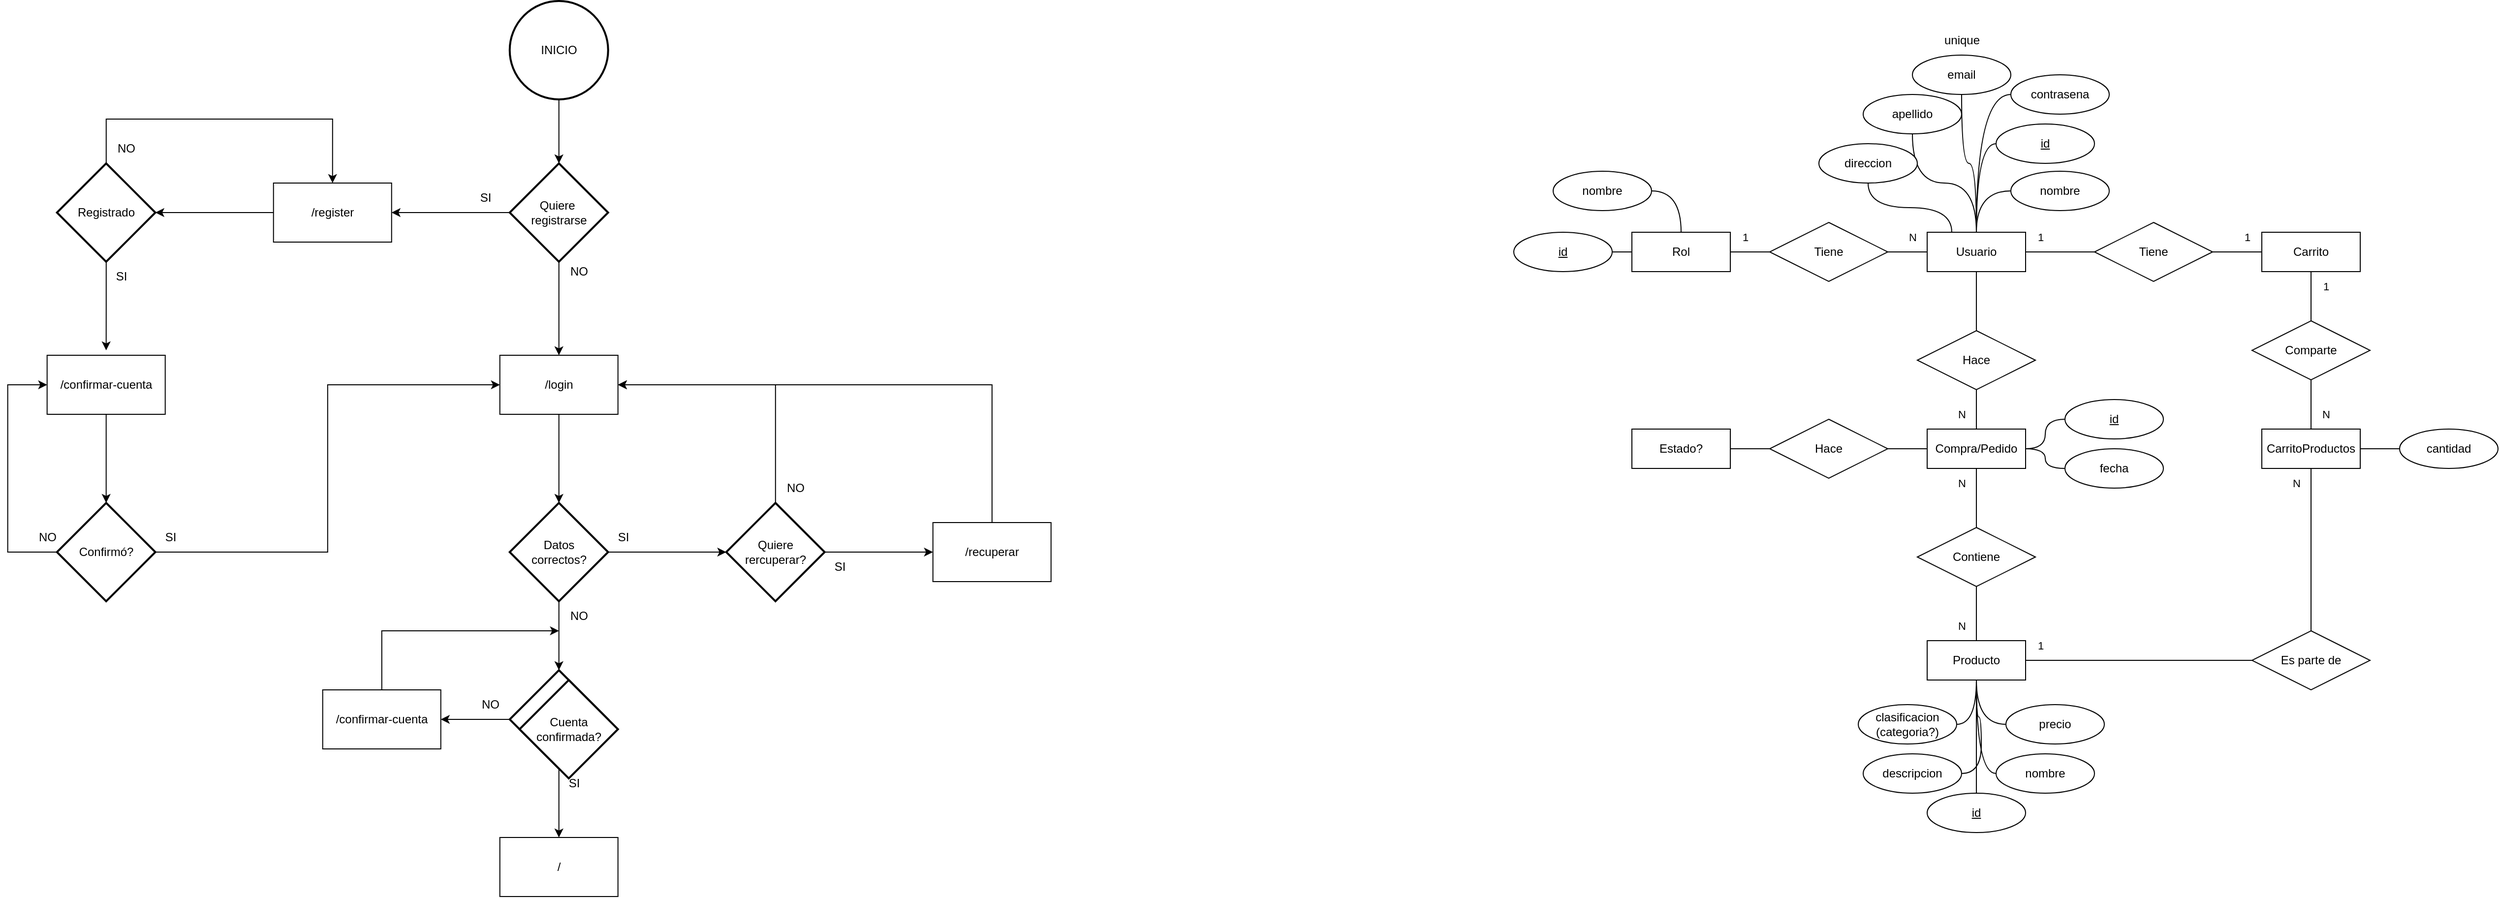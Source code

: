 <mxfile version="24.6.1" type="device">
  <diagram name="Página-1" id="ThdajDoEAy1brUTI8LhU">
    <mxGraphModel dx="3794" dy="776" grid="1" gridSize="10" guides="1" tooltips="1" connect="1" arrows="1" fold="1" page="1" pageScale="1" pageWidth="827" pageHeight="1169" math="0" shadow="0">
      <root>
        <mxCell id="0" />
        <mxCell id="1" parent="0" />
        <mxCell id="RG6AOfFMCznepQTp4Y9V-39" style="edgeStyle=orthogonalEdgeStyle;shape=connector;rounded=0;orthogonalLoop=1;jettySize=auto;html=1;entryX=0;entryY=0.5;entryDx=0;entryDy=0;strokeColor=default;align=center;verticalAlign=middle;fontFamily=Helvetica;fontSize=11;fontColor=default;labelBackgroundColor=default;endArrow=none;endFill=0;curved=1;" parent="1" source="RG6AOfFMCznepQTp4Y9V-1" target="RG6AOfFMCznepQTp4Y9V-3" edge="1">
          <mxGeometry relative="1" as="geometry" />
        </mxCell>
        <mxCell id="RG6AOfFMCznepQTp4Y9V-40" style="edgeStyle=orthogonalEdgeStyle;shape=connector;rounded=0;orthogonalLoop=1;jettySize=auto;html=1;entryX=0;entryY=0.5;entryDx=0;entryDy=0;strokeColor=default;align=center;verticalAlign=middle;fontFamily=Helvetica;fontSize=11;fontColor=default;labelBackgroundColor=default;endArrow=none;endFill=0;curved=1;" parent="1" source="RG6AOfFMCznepQTp4Y9V-1" target="RG6AOfFMCznepQTp4Y9V-4" edge="1">
          <mxGeometry relative="1" as="geometry" />
        </mxCell>
        <mxCell id="RG6AOfFMCznepQTp4Y9V-41" style="edgeStyle=orthogonalEdgeStyle;shape=connector;rounded=0;orthogonalLoop=1;jettySize=auto;html=1;entryX=0;entryY=0.5;entryDx=0;entryDy=0;strokeColor=default;align=center;verticalAlign=middle;fontFamily=Helvetica;fontSize=11;fontColor=default;labelBackgroundColor=default;endArrow=none;endFill=0;curved=1;" parent="1" source="RG6AOfFMCznepQTp4Y9V-1" target="RG6AOfFMCznepQTp4Y9V-11" edge="1">
          <mxGeometry relative="1" as="geometry" />
        </mxCell>
        <mxCell id="RG6AOfFMCznepQTp4Y9V-42" style="edgeStyle=orthogonalEdgeStyle;shape=connector;rounded=0;orthogonalLoop=1;jettySize=auto;html=1;entryX=0.5;entryY=1;entryDx=0;entryDy=0;strokeColor=default;align=center;verticalAlign=middle;fontFamily=Helvetica;fontSize=11;fontColor=default;labelBackgroundColor=default;endArrow=none;endFill=0;curved=1;" parent="1" source="RG6AOfFMCznepQTp4Y9V-1" target="RG6AOfFMCznepQTp4Y9V-2" edge="1">
          <mxGeometry relative="1" as="geometry" />
        </mxCell>
        <mxCell id="RG6AOfFMCznepQTp4Y9V-43" style="edgeStyle=orthogonalEdgeStyle;shape=connector;curved=1;rounded=0;orthogonalLoop=1;jettySize=auto;html=1;entryX=0.5;entryY=1;entryDx=0;entryDy=0;strokeColor=default;align=center;verticalAlign=middle;fontFamily=Helvetica;fontSize=11;fontColor=default;labelBackgroundColor=default;endArrow=none;endFill=0;exitX=0.25;exitY=0;exitDx=0;exitDy=0;" parent="1" source="RG6AOfFMCznepQTp4Y9V-1" target="RG6AOfFMCznepQTp4Y9V-6" edge="1">
          <mxGeometry relative="1" as="geometry" />
        </mxCell>
        <mxCell id="RG6AOfFMCznepQTp4Y9V-45" style="edgeStyle=orthogonalEdgeStyle;shape=connector;curved=1;rounded=0;orthogonalLoop=1;jettySize=auto;html=1;entryX=0.5;entryY=1;entryDx=0;entryDy=0;strokeColor=default;align=center;verticalAlign=middle;fontFamily=Helvetica;fontSize=11;fontColor=default;labelBackgroundColor=default;endArrow=none;endFill=0;" parent="1" source="RG6AOfFMCznepQTp4Y9V-1" target="RG6AOfFMCznepQTp4Y9V-5" edge="1">
          <mxGeometry relative="1" as="geometry" />
        </mxCell>
        <mxCell id="bsXz9LB1af0RGF4P-VcF-3" style="edgeStyle=orthogonalEdgeStyle;rounded=0;orthogonalLoop=1;jettySize=auto;html=1;entryX=0;entryY=0.5;entryDx=0;entryDy=0;endArrow=none;endFill=0;" parent="1" source="RG6AOfFMCznepQTp4Y9V-1" target="bsXz9LB1af0RGF4P-VcF-2" edge="1">
          <mxGeometry relative="1" as="geometry" />
        </mxCell>
        <mxCell id="RG6AOfFMCznepQTp4Y9V-1" value="Usuario" style="whiteSpace=wrap;html=1;align=center;" parent="1" vertex="1">
          <mxGeometry x="160" y="240" width="100" height="40" as="geometry" />
        </mxCell>
        <mxCell id="RG6AOfFMCznepQTp4Y9V-2" value="email" style="ellipse;whiteSpace=wrap;html=1;align=center;" parent="1" vertex="1">
          <mxGeometry x="145" y="60" width="100" height="40" as="geometry" />
        </mxCell>
        <mxCell id="RG6AOfFMCznepQTp4Y9V-3" value="contrasena" style="ellipse;whiteSpace=wrap;html=1;align=center;" parent="1" vertex="1">
          <mxGeometry x="245" y="80" width="100" height="40" as="geometry" />
        </mxCell>
        <mxCell id="RG6AOfFMCznepQTp4Y9V-4" value="nombre" style="ellipse;whiteSpace=wrap;html=1;align=center;" parent="1" vertex="1">
          <mxGeometry x="245" y="178" width="100" height="40" as="geometry" />
        </mxCell>
        <mxCell id="RG6AOfFMCznepQTp4Y9V-5" value="apellido" style="ellipse;whiteSpace=wrap;html=1;align=center;" parent="1" vertex="1">
          <mxGeometry x="95" y="100" width="100" height="40" as="geometry" />
        </mxCell>
        <mxCell id="RG6AOfFMCznepQTp4Y9V-6" value="direccion" style="ellipse;whiteSpace=wrap;html=1;align=center;" parent="1" vertex="1">
          <mxGeometry x="50" y="150" width="100" height="40" as="geometry" />
        </mxCell>
        <mxCell id="RG6AOfFMCznepQTp4Y9V-7" value="unique" style="text;html=1;align=center;verticalAlign=middle;resizable=0;points=[];autosize=1;strokeColor=none;fillColor=none;" parent="1" vertex="1">
          <mxGeometry x="165" y="30" width="60" height="30" as="geometry" />
        </mxCell>
        <mxCell id="RG6AOfFMCznepQTp4Y9V-51" style="edgeStyle=orthogonalEdgeStyle;shape=connector;curved=1;rounded=0;orthogonalLoop=1;jettySize=auto;html=1;entryX=1;entryY=0.5;entryDx=0;entryDy=0;strokeColor=default;align=center;verticalAlign=middle;fontFamily=Helvetica;fontSize=11;fontColor=default;labelBackgroundColor=default;endArrow=none;endFill=0;" parent="1" source="RG6AOfFMCznepQTp4Y9V-9" target="RG6AOfFMCznepQTp4Y9V-13" edge="1">
          <mxGeometry relative="1" as="geometry" />
        </mxCell>
        <mxCell id="RG6AOfFMCznepQTp4Y9V-52" style="edgeStyle=orthogonalEdgeStyle;shape=connector;curved=1;rounded=0;orthogonalLoop=1;jettySize=auto;html=1;entryX=1;entryY=0.5;entryDx=0;entryDy=0;strokeColor=default;align=center;verticalAlign=middle;fontFamily=Helvetica;fontSize=11;fontColor=default;labelBackgroundColor=default;endArrow=none;endFill=0;" parent="1" source="RG6AOfFMCznepQTp4Y9V-9" target="RG6AOfFMCznepQTp4Y9V-12" edge="1">
          <mxGeometry relative="1" as="geometry" />
        </mxCell>
        <mxCell id="RG6AOfFMCznepQTp4Y9V-9" value="Rol" style="whiteSpace=wrap;html=1;align=center;" parent="1" vertex="1">
          <mxGeometry x="-140" y="240" width="100" height="40" as="geometry" />
        </mxCell>
        <mxCell id="RG6AOfFMCznepQTp4Y9V-11" value="id" style="ellipse;whiteSpace=wrap;html=1;align=center;fontStyle=4;" parent="1" vertex="1">
          <mxGeometry x="230" y="130" width="100" height="40" as="geometry" />
        </mxCell>
        <mxCell id="RG6AOfFMCznepQTp4Y9V-12" value="id" style="ellipse;whiteSpace=wrap;html=1;align=center;fontStyle=4;" parent="1" vertex="1">
          <mxGeometry x="-260" y="240" width="100" height="40" as="geometry" />
        </mxCell>
        <mxCell id="RG6AOfFMCznepQTp4Y9V-13" value="nombre" style="ellipse;whiteSpace=wrap;html=1;align=center;" parent="1" vertex="1">
          <mxGeometry x="-220" y="178" width="100" height="40" as="geometry" />
        </mxCell>
        <mxCell id="RG6AOfFMCznepQTp4Y9V-15" style="edgeStyle=orthogonalEdgeStyle;rounded=0;orthogonalLoop=1;jettySize=auto;html=1;entryX=0;entryY=0.5;entryDx=0;entryDy=0;endArrow=none;endFill=0;" parent="1" source="RG6AOfFMCznepQTp4Y9V-14" target="RG6AOfFMCznepQTp4Y9V-1" edge="1">
          <mxGeometry relative="1" as="geometry" />
        </mxCell>
        <mxCell id="RG6AOfFMCznepQTp4Y9V-16" style="edgeStyle=orthogonalEdgeStyle;shape=connector;rounded=0;orthogonalLoop=1;jettySize=auto;html=1;entryX=1;entryY=0.5;entryDx=0;entryDy=0;strokeColor=default;align=center;verticalAlign=middle;fontFamily=Helvetica;fontSize=11;fontColor=default;labelBackgroundColor=default;endArrow=none;endFill=0;" parent="1" source="RG6AOfFMCznepQTp4Y9V-14" target="RG6AOfFMCznepQTp4Y9V-9" edge="1">
          <mxGeometry relative="1" as="geometry" />
        </mxCell>
        <mxCell id="RG6AOfFMCznepQTp4Y9V-14" value="Tiene" style="shape=rhombus;perimeter=rhombusPerimeter;whiteSpace=wrap;html=1;align=center;" parent="1" vertex="1">
          <mxGeometry y="230" width="120" height="60" as="geometry" />
        </mxCell>
        <mxCell id="RG6AOfFMCznepQTp4Y9V-17" value="1" style="text;html=1;align=center;verticalAlign=middle;resizable=0;points=[];autosize=1;strokeColor=none;fillColor=none;fontFamily=Helvetica;fontSize=11;fontColor=default;labelBackgroundColor=default;" parent="1" vertex="1">
          <mxGeometry x="-40" y="230" width="30" height="30" as="geometry" />
        </mxCell>
        <mxCell id="RG6AOfFMCznepQTp4Y9V-18" value="N" style="text;html=1;align=center;verticalAlign=middle;resizable=0;points=[];autosize=1;strokeColor=none;fillColor=none;fontFamily=Helvetica;fontSize=11;fontColor=default;labelBackgroundColor=default;" parent="1" vertex="1">
          <mxGeometry x="180" y="410" width="30" height="30" as="geometry" />
        </mxCell>
        <mxCell id="RG6AOfFMCznepQTp4Y9V-46" style="edgeStyle=orthogonalEdgeStyle;shape=connector;curved=1;rounded=0;orthogonalLoop=1;jettySize=auto;html=1;entryX=1;entryY=0.5;entryDx=0;entryDy=0;strokeColor=default;align=center;verticalAlign=middle;fontFamily=Helvetica;fontSize=11;fontColor=default;labelBackgroundColor=default;endArrow=none;endFill=0;" parent="1" source="RG6AOfFMCznepQTp4Y9V-19" target="RG6AOfFMCznepQTp4Y9V-23" edge="1">
          <mxGeometry relative="1" as="geometry" />
        </mxCell>
        <mxCell id="RG6AOfFMCznepQTp4Y9V-47" style="edgeStyle=orthogonalEdgeStyle;shape=connector;curved=1;rounded=0;orthogonalLoop=1;jettySize=auto;html=1;entryX=1;entryY=0.5;entryDx=0;entryDy=0;strokeColor=default;align=center;verticalAlign=middle;fontFamily=Helvetica;fontSize=11;fontColor=default;labelBackgroundColor=default;endArrow=none;endFill=0;" parent="1" source="RG6AOfFMCznepQTp4Y9V-19" target="RG6AOfFMCznepQTp4Y9V-22" edge="1">
          <mxGeometry relative="1" as="geometry" />
        </mxCell>
        <mxCell id="RG6AOfFMCznepQTp4Y9V-48" style="edgeStyle=orthogonalEdgeStyle;shape=connector;curved=1;rounded=0;orthogonalLoop=1;jettySize=auto;html=1;entryX=0.5;entryY=0;entryDx=0;entryDy=0;strokeColor=default;align=center;verticalAlign=middle;fontFamily=Helvetica;fontSize=11;fontColor=default;labelBackgroundColor=default;endArrow=none;endFill=0;" parent="1" source="RG6AOfFMCznepQTp4Y9V-19" target="RG6AOfFMCznepQTp4Y9V-20" edge="1">
          <mxGeometry relative="1" as="geometry" />
        </mxCell>
        <mxCell id="RG6AOfFMCznepQTp4Y9V-49" style="edgeStyle=orthogonalEdgeStyle;shape=connector;curved=1;rounded=0;orthogonalLoop=1;jettySize=auto;html=1;entryX=0;entryY=0.5;entryDx=0;entryDy=0;strokeColor=default;align=center;verticalAlign=middle;fontFamily=Helvetica;fontSize=11;fontColor=default;labelBackgroundColor=default;endArrow=none;endFill=0;" parent="1" source="RG6AOfFMCznepQTp4Y9V-19" target="RG6AOfFMCznepQTp4Y9V-21" edge="1">
          <mxGeometry relative="1" as="geometry" />
        </mxCell>
        <mxCell id="RG6AOfFMCznepQTp4Y9V-50" style="edgeStyle=orthogonalEdgeStyle;shape=connector;curved=1;rounded=0;orthogonalLoop=1;jettySize=auto;html=1;entryX=0;entryY=0.5;entryDx=0;entryDy=0;strokeColor=default;align=center;verticalAlign=middle;fontFamily=Helvetica;fontSize=11;fontColor=default;labelBackgroundColor=default;endArrow=none;endFill=0;" parent="1" source="RG6AOfFMCznepQTp4Y9V-19" target="RG6AOfFMCznepQTp4Y9V-24" edge="1">
          <mxGeometry relative="1" as="geometry" />
        </mxCell>
        <mxCell id="RG6AOfFMCznepQTp4Y9V-19" value="Producto" style="whiteSpace=wrap;html=1;align=center;" parent="1" vertex="1">
          <mxGeometry x="160" y="655" width="100" height="40" as="geometry" />
        </mxCell>
        <mxCell id="RG6AOfFMCznepQTp4Y9V-20" value="id" style="ellipse;whiteSpace=wrap;html=1;align=center;fontStyle=4;" parent="1" vertex="1">
          <mxGeometry x="160" y="810" width="100" height="40" as="geometry" />
        </mxCell>
        <mxCell id="RG6AOfFMCznepQTp4Y9V-21" value="nombre" style="ellipse;whiteSpace=wrap;html=1;align=center;" parent="1" vertex="1">
          <mxGeometry x="230" y="770" width="100" height="40" as="geometry" />
        </mxCell>
        <mxCell id="RG6AOfFMCznepQTp4Y9V-22" value="descripcion" style="ellipse;whiteSpace=wrap;html=1;align=center;" parent="1" vertex="1">
          <mxGeometry x="95" y="770" width="100" height="40" as="geometry" />
        </mxCell>
        <mxCell id="RG6AOfFMCznepQTp4Y9V-23" value="clasificacion&lt;div&gt;(categoria?)&lt;/div&gt;" style="ellipse;whiteSpace=wrap;html=1;align=center;" parent="1" vertex="1">
          <mxGeometry x="90" y="720" width="100" height="40" as="geometry" />
        </mxCell>
        <mxCell id="RG6AOfFMCznepQTp4Y9V-24" value="precio" style="ellipse;whiteSpace=wrap;html=1;align=center;" parent="1" vertex="1">
          <mxGeometry x="240" y="720" width="100" height="40" as="geometry" />
        </mxCell>
        <mxCell id="RG6AOfFMCznepQTp4Y9V-32" style="edgeStyle=orthogonalEdgeStyle;shape=connector;rounded=0;orthogonalLoop=1;jettySize=auto;html=1;entryX=0.5;entryY=0;entryDx=0;entryDy=0;strokeColor=default;align=center;verticalAlign=middle;fontFamily=Helvetica;fontSize=11;fontColor=default;labelBackgroundColor=default;endArrow=none;endFill=0;" parent="1" source="RG6AOfFMCznepQTp4Y9V-25" target="RG6AOfFMCznepQTp4Y9V-31" edge="1">
          <mxGeometry relative="1" as="geometry" />
        </mxCell>
        <mxCell id="RG6AOfFMCznepQTp4Y9V-55" style="edgeStyle=orthogonalEdgeStyle;shape=connector;curved=1;rounded=0;orthogonalLoop=1;jettySize=auto;html=1;entryX=0;entryY=0.5;entryDx=0;entryDy=0;strokeColor=default;align=center;verticalAlign=middle;fontFamily=Helvetica;fontSize=11;fontColor=default;labelBackgroundColor=default;endArrow=none;endFill=0;" parent="1" source="RG6AOfFMCznepQTp4Y9V-25" target="RG6AOfFMCznepQTp4Y9V-54" edge="1">
          <mxGeometry relative="1" as="geometry" />
        </mxCell>
        <mxCell id="RG6AOfFMCznepQTp4Y9V-56" style="edgeStyle=orthogonalEdgeStyle;shape=connector;curved=1;rounded=0;orthogonalLoop=1;jettySize=auto;html=1;strokeColor=default;align=center;verticalAlign=middle;fontFamily=Helvetica;fontSize=11;fontColor=default;labelBackgroundColor=default;endArrow=none;endFill=0;" parent="1" source="RG6AOfFMCznepQTp4Y9V-25" target="RG6AOfFMCznepQTp4Y9V-53" edge="1">
          <mxGeometry relative="1" as="geometry" />
        </mxCell>
        <mxCell id="RG6AOfFMCznepQTp4Y9V-25" value="Compra/Pedido" style="whiteSpace=wrap;html=1;align=center;" parent="1" vertex="1">
          <mxGeometry x="160" y="440" width="100" height="40" as="geometry" />
        </mxCell>
        <mxCell id="RG6AOfFMCznepQTp4Y9V-27" style="edgeStyle=orthogonalEdgeStyle;shape=connector;rounded=0;orthogonalLoop=1;jettySize=auto;html=1;entryX=0.5;entryY=1;entryDx=0;entryDy=0;strokeColor=default;align=center;verticalAlign=middle;fontFamily=Helvetica;fontSize=11;fontColor=default;labelBackgroundColor=default;endArrow=none;endFill=0;" parent="1" source="RG6AOfFMCznepQTp4Y9V-26" target="RG6AOfFMCznepQTp4Y9V-1" edge="1">
          <mxGeometry relative="1" as="geometry" />
        </mxCell>
        <mxCell id="RG6AOfFMCznepQTp4Y9V-28" style="edgeStyle=orthogonalEdgeStyle;shape=connector;rounded=0;orthogonalLoop=1;jettySize=auto;html=1;entryX=0.5;entryY=0;entryDx=0;entryDy=0;strokeColor=default;align=center;verticalAlign=middle;fontFamily=Helvetica;fontSize=11;fontColor=default;labelBackgroundColor=default;endArrow=none;endFill=0;" parent="1" source="RG6AOfFMCznepQTp4Y9V-26" target="RG6AOfFMCznepQTp4Y9V-25" edge="1">
          <mxGeometry relative="1" as="geometry" />
        </mxCell>
        <mxCell id="RG6AOfFMCznepQTp4Y9V-26" value="Hace" style="shape=rhombus;perimeter=rhombusPerimeter;whiteSpace=wrap;html=1;align=center;" parent="1" vertex="1">
          <mxGeometry x="150" y="340" width="120" height="60" as="geometry" />
        </mxCell>
        <mxCell id="RG6AOfFMCznepQTp4Y9V-30" value="N" style="text;html=1;align=center;verticalAlign=middle;resizable=0;points=[];autosize=1;strokeColor=none;fillColor=none;fontFamily=Helvetica;fontSize=11;fontColor=default;labelBackgroundColor=default;" parent="1" vertex="1">
          <mxGeometry x="130" y="230" width="30" height="30" as="geometry" />
        </mxCell>
        <mxCell id="RG6AOfFMCznepQTp4Y9V-33" style="edgeStyle=orthogonalEdgeStyle;shape=connector;rounded=0;orthogonalLoop=1;jettySize=auto;html=1;entryX=0.5;entryY=0;entryDx=0;entryDy=0;strokeColor=default;align=center;verticalAlign=middle;fontFamily=Helvetica;fontSize=11;fontColor=default;labelBackgroundColor=default;endArrow=none;endFill=0;" parent="1" source="RG6AOfFMCznepQTp4Y9V-31" target="RG6AOfFMCznepQTp4Y9V-19" edge="1">
          <mxGeometry relative="1" as="geometry" />
        </mxCell>
        <mxCell id="RG6AOfFMCznepQTp4Y9V-31" value="Contiene" style="shape=rhombus;perimeter=rhombusPerimeter;whiteSpace=wrap;html=1;align=center;" parent="1" vertex="1">
          <mxGeometry x="150" y="540" width="120" height="60" as="geometry" />
        </mxCell>
        <mxCell id="RG6AOfFMCznepQTp4Y9V-34" value="N" style="text;html=1;align=center;verticalAlign=middle;resizable=0;points=[];autosize=1;strokeColor=none;fillColor=none;fontFamily=Helvetica;fontSize=11;fontColor=default;labelBackgroundColor=default;" parent="1" vertex="1">
          <mxGeometry x="180" y="480" width="30" height="30" as="geometry" />
        </mxCell>
        <mxCell id="RG6AOfFMCznepQTp4Y9V-35" value="N" style="text;html=1;align=center;verticalAlign=middle;resizable=0;points=[];autosize=1;strokeColor=none;fillColor=none;fontFamily=Helvetica;fontSize=11;fontColor=default;labelBackgroundColor=default;" parent="1" vertex="1">
          <mxGeometry x="180" y="625" width="30" height="30" as="geometry" />
        </mxCell>
        <mxCell id="RG6AOfFMCznepQTp4Y9V-53" value="fecha" style="ellipse;whiteSpace=wrap;html=1;align=center;" parent="1" vertex="1">
          <mxGeometry x="300" y="460" width="100" height="40" as="geometry" />
        </mxCell>
        <mxCell id="RG6AOfFMCznepQTp4Y9V-54" value="id" style="ellipse;whiteSpace=wrap;html=1;align=center;fontStyle=4;" parent="1" vertex="1">
          <mxGeometry x="300" y="410" width="100" height="40" as="geometry" />
        </mxCell>
        <mxCell id="RG6AOfFMCznepQTp4Y9V-60" style="edgeStyle=orthogonalEdgeStyle;shape=connector;curved=1;rounded=0;orthogonalLoop=1;jettySize=auto;html=1;entryX=0;entryY=0.5;entryDx=0;entryDy=0;strokeColor=default;align=center;verticalAlign=middle;fontFamily=Helvetica;fontSize=11;fontColor=default;labelBackgroundColor=default;endArrow=none;endFill=0;" parent="1" source="RG6AOfFMCznepQTp4Y9V-58" target="RG6AOfFMCznepQTp4Y9V-59" edge="1">
          <mxGeometry relative="1" as="geometry" />
        </mxCell>
        <mxCell id="RG6AOfFMCznepQTp4Y9V-58" value="Estado?" style="whiteSpace=wrap;html=1;align=center;" parent="1" vertex="1">
          <mxGeometry x="-140" y="440" width="100" height="40" as="geometry" />
        </mxCell>
        <mxCell id="RG6AOfFMCznepQTp4Y9V-61" style="edgeStyle=orthogonalEdgeStyle;shape=connector;curved=1;rounded=0;orthogonalLoop=1;jettySize=auto;html=1;entryX=0;entryY=0.5;entryDx=0;entryDy=0;strokeColor=default;align=center;verticalAlign=middle;fontFamily=Helvetica;fontSize=11;fontColor=default;labelBackgroundColor=default;endArrow=none;endFill=0;" parent="1" source="RG6AOfFMCznepQTp4Y9V-59" target="RG6AOfFMCznepQTp4Y9V-25" edge="1">
          <mxGeometry relative="1" as="geometry" />
        </mxCell>
        <mxCell id="RG6AOfFMCznepQTp4Y9V-59" value="Hace" style="shape=rhombus;perimeter=rhombusPerimeter;whiteSpace=wrap;html=1;align=center;" parent="1" vertex="1">
          <mxGeometry y="430" width="120" height="60" as="geometry" />
        </mxCell>
        <mxCell id="bsXz9LB1af0RGF4P-VcF-9" style="edgeStyle=orthogonalEdgeStyle;shape=connector;rounded=0;orthogonalLoop=1;jettySize=auto;html=1;entryX=0.5;entryY=0;entryDx=0;entryDy=0;strokeColor=default;align=center;verticalAlign=middle;fontFamily=Helvetica;fontSize=11;fontColor=default;labelBackgroundColor=default;endArrow=none;endFill=0;" parent="1" source="bsXz9LB1af0RGF4P-VcF-1" target="bsXz9LB1af0RGF4P-VcF-8" edge="1">
          <mxGeometry relative="1" as="geometry" />
        </mxCell>
        <mxCell id="bsXz9LB1af0RGF4P-VcF-1" value="Carrito" style="whiteSpace=wrap;html=1;align=center;" parent="1" vertex="1">
          <mxGeometry x="500" y="240" width="100" height="40" as="geometry" />
        </mxCell>
        <mxCell id="bsXz9LB1af0RGF4P-VcF-4" style="edgeStyle=orthogonalEdgeStyle;shape=connector;rounded=0;orthogonalLoop=1;jettySize=auto;html=1;entryX=0;entryY=0.5;entryDx=0;entryDy=0;strokeColor=default;align=center;verticalAlign=middle;fontFamily=Helvetica;fontSize=11;fontColor=default;labelBackgroundColor=default;endArrow=none;endFill=0;" parent="1" source="bsXz9LB1af0RGF4P-VcF-2" target="bsXz9LB1af0RGF4P-VcF-1" edge="1">
          <mxGeometry relative="1" as="geometry" />
        </mxCell>
        <mxCell id="bsXz9LB1af0RGF4P-VcF-2" value="Tiene" style="shape=rhombus;perimeter=rhombusPerimeter;whiteSpace=wrap;html=1;align=center;" parent="1" vertex="1">
          <mxGeometry x="330" y="230" width="120" height="60" as="geometry" />
        </mxCell>
        <mxCell id="bsXz9LB1af0RGF4P-VcF-5" value="1" style="text;html=1;align=center;verticalAlign=middle;resizable=0;points=[];autosize=1;strokeColor=none;fillColor=none;fontFamily=Helvetica;fontSize=11;fontColor=default;labelBackgroundColor=default;" parent="1" vertex="1">
          <mxGeometry x="260" y="230" width="30" height="30" as="geometry" />
        </mxCell>
        <mxCell id="bsXz9LB1af0RGF4P-VcF-6" value="1" style="text;html=1;align=center;verticalAlign=middle;resizable=0;points=[];autosize=1;strokeColor=none;fillColor=none;fontFamily=Helvetica;fontSize=11;fontColor=default;labelBackgroundColor=default;" parent="1" vertex="1">
          <mxGeometry x="470" y="230" width="30" height="30" as="geometry" />
        </mxCell>
        <mxCell id="bsXz9LB1af0RGF4P-VcF-20" style="edgeStyle=orthogonalEdgeStyle;shape=connector;rounded=0;orthogonalLoop=1;jettySize=auto;html=1;entryX=0;entryY=0.5;entryDx=0;entryDy=0;strokeColor=default;align=center;verticalAlign=middle;fontFamily=Helvetica;fontSize=11;fontColor=default;labelBackgroundColor=default;endArrow=none;endFill=0;" parent="1" source="bsXz9LB1af0RGF4P-VcF-7" target="bsXz9LB1af0RGF4P-VcF-19" edge="1">
          <mxGeometry relative="1" as="geometry" />
        </mxCell>
        <mxCell id="bsXz9LB1af0RGF4P-VcF-7" value="CarritoProductos" style="whiteSpace=wrap;html=1;align=center;" parent="1" vertex="1">
          <mxGeometry x="500" y="440" width="100" height="40" as="geometry" />
        </mxCell>
        <mxCell id="bsXz9LB1af0RGF4P-VcF-10" style="edgeStyle=orthogonalEdgeStyle;shape=connector;rounded=0;orthogonalLoop=1;jettySize=auto;html=1;entryX=0.5;entryY=0;entryDx=0;entryDy=0;strokeColor=default;align=center;verticalAlign=middle;fontFamily=Helvetica;fontSize=11;fontColor=default;labelBackgroundColor=default;endArrow=none;endFill=0;" parent="1" source="bsXz9LB1af0RGF4P-VcF-8" target="bsXz9LB1af0RGF4P-VcF-7" edge="1">
          <mxGeometry relative="1" as="geometry" />
        </mxCell>
        <mxCell id="bsXz9LB1af0RGF4P-VcF-8" value="Comparte" style="shape=rhombus;perimeter=rhombusPerimeter;whiteSpace=wrap;html=1;align=center;" parent="1" vertex="1">
          <mxGeometry x="490" y="330" width="120" height="60" as="geometry" />
        </mxCell>
        <mxCell id="bsXz9LB1af0RGF4P-VcF-12" style="edgeStyle=orthogonalEdgeStyle;shape=connector;rounded=0;orthogonalLoop=1;jettySize=auto;html=1;entryX=1;entryY=0.5;entryDx=0;entryDy=0;strokeColor=default;align=center;verticalAlign=middle;fontFamily=Helvetica;fontSize=11;fontColor=default;labelBackgroundColor=default;endArrow=none;endFill=0;" parent="1" source="bsXz9LB1af0RGF4P-VcF-11" target="RG6AOfFMCznepQTp4Y9V-19" edge="1">
          <mxGeometry relative="1" as="geometry" />
        </mxCell>
        <mxCell id="bsXz9LB1af0RGF4P-VcF-16" style="edgeStyle=orthogonalEdgeStyle;shape=connector;rounded=0;orthogonalLoop=1;jettySize=auto;html=1;entryX=0.5;entryY=1;entryDx=0;entryDy=0;strokeColor=default;align=center;verticalAlign=middle;fontFamily=Helvetica;fontSize=11;fontColor=default;labelBackgroundColor=default;endArrow=none;endFill=0;" parent="1" source="bsXz9LB1af0RGF4P-VcF-11" target="bsXz9LB1af0RGF4P-VcF-7" edge="1">
          <mxGeometry relative="1" as="geometry" />
        </mxCell>
        <mxCell id="bsXz9LB1af0RGF4P-VcF-11" value="Es parte de" style="shape=rhombus;perimeter=rhombusPerimeter;whiteSpace=wrap;html=1;align=center;" parent="1" vertex="1">
          <mxGeometry x="490" y="645" width="120" height="60" as="geometry" />
        </mxCell>
        <mxCell id="bsXz9LB1af0RGF4P-VcF-13" value="N" style="text;html=1;align=center;verticalAlign=middle;resizable=0;points=[];autosize=1;strokeColor=none;fillColor=none;fontFamily=Helvetica;fontSize=11;fontColor=default;labelBackgroundColor=default;" parent="1" vertex="1">
          <mxGeometry x="520" y="480" width="30" height="30" as="geometry" />
        </mxCell>
        <mxCell id="bsXz9LB1af0RGF4P-VcF-14" value="1" style="text;html=1;align=center;verticalAlign=middle;resizable=0;points=[];autosize=1;strokeColor=none;fillColor=none;fontFamily=Helvetica;fontSize=11;fontColor=default;labelBackgroundColor=default;" parent="1" vertex="1">
          <mxGeometry x="260" y="645" width="30" height="30" as="geometry" />
        </mxCell>
        <mxCell id="bsXz9LB1af0RGF4P-VcF-17" value="1" style="text;html=1;align=center;verticalAlign=middle;resizable=0;points=[];autosize=1;strokeColor=none;fillColor=none;fontFamily=Helvetica;fontSize=11;fontColor=default;labelBackgroundColor=default;" parent="1" vertex="1">
          <mxGeometry x="550" y="280" width="30" height="30" as="geometry" />
        </mxCell>
        <mxCell id="bsXz9LB1af0RGF4P-VcF-18" value="N" style="text;html=1;align=center;verticalAlign=middle;resizable=0;points=[];autosize=1;strokeColor=none;fillColor=none;fontFamily=Helvetica;fontSize=11;fontColor=default;labelBackgroundColor=default;" parent="1" vertex="1">
          <mxGeometry x="550" y="410" width="30" height="30" as="geometry" />
        </mxCell>
        <mxCell id="bsXz9LB1af0RGF4P-VcF-19" value="cantidad" style="ellipse;whiteSpace=wrap;html=1;align=center;" parent="1" vertex="1">
          <mxGeometry x="640" y="440" width="100" height="40" as="geometry" />
        </mxCell>
        <mxCell id="zSVXyzECH_tFBk147lPa-2" value="INICIO" style="strokeWidth=2;html=1;shape=mxgraph.flowchart.start_2;whiteSpace=wrap;" parent="1" vertex="1">
          <mxGeometry x="-1280.14" y="5" width="100" height="100" as="geometry" />
        </mxCell>
        <mxCell id="zSVXyzECH_tFBk147lPa-27" style="edgeStyle=orthogonalEdgeStyle;rounded=0;orthogonalLoop=1;jettySize=auto;html=1;entryX=0.5;entryY=0;entryDx=0;entryDy=0;" parent="1" source="zSVXyzECH_tFBk147lPa-3" target="zSVXyzECH_tFBk147lPa-26" edge="1">
          <mxGeometry relative="1" as="geometry" />
        </mxCell>
        <mxCell id="zSVXyzECH_tFBk147lPa-36" style="edgeStyle=orthogonalEdgeStyle;rounded=0;orthogonalLoop=1;jettySize=auto;html=1;entryX=1;entryY=0.5;entryDx=0;entryDy=0;" parent="1" source="zSVXyzECH_tFBk147lPa-3" target="zSVXyzECH_tFBk147lPa-5" edge="1">
          <mxGeometry relative="1" as="geometry" />
        </mxCell>
        <mxCell id="zSVXyzECH_tFBk147lPa-3" value="Quiere&amp;nbsp;&lt;div&gt;registrarse&lt;/div&gt;" style="strokeWidth=2;html=1;shape=mxgraph.flowchart.decision;whiteSpace=wrap;" parent="1" vertex="1">
          <mxGeometry x="-1280.14" y="170" width="100" height="100" as="geometry" />
        </mxCell>
        <mxCell id="zSVXyzECH_tFBk147lPa-5" value="/register" style="rounded=0;whiteSpace=wrap;html=1;" parent="1" vertex="1">
          <mxGeometry x="-1520.14" y="190" width="120" height="60" as="geometry" />
        </mxCell>
        <mxCell id="zSVXyzECH_tFBk147lPa-6" style="edgeStyle=orthogonalEdgeStyle;rounded=0;orthogonalLoop=1;jettySize=auto;html=1;entryX=0.5;entryY=0;entryDx=0;entryDy=0;entryPerimeter=0;" parent="1" source="zSVXyzECH_tFBk147lPa-2" target="zSVXyzECH_tFBk147lPa-3" edge="1">
          <mxGeometry relative="1" as="geometry" />
        </mxCell>
        <mxCell id="zSVXyzECH_tFBk147lPa-10" style="edgeStyle=orthogonalEdgeStyle;rounded=0;orthogonalLoop=1;jettySize=auto;html=1;entryX=0.5;entryY=0;entryDx=0;entryDy=0;" parent="1" source="zSVXyzECH_tFBk147lPa-8" edge="1">
          <mxGeometry relative="1" as="geometry">
            <mxPoint x="-1690.14" y="360" as="targetPoint" />
          </mxGeometry>
        </mxCell>
        <mxCell id="zSVXyzECH_tFBk147lPa-39" style="edgeStyle=orthogonalEdgeStyle;rounded=0;orthogonalLoop=1;jettySize=auto;html=1;entryX=0.5;entryY=0;entryDx=0;entryDy=0;" parent="1" source="zSVXyzECH_tFBk147lPa-8" target="zSVXyzECH_tFBk147lPa-5" edge="1">
          <mxGeometry relative="1" as="geometry">
            <Array as="points">
              <mxPoint x="-1690.14" y="125" />
              <mxPoint x="-1460.14" y="125" />
            </Array>
          </mxGeometry>
        </mxCell>
        <mxCell id="zSVXyzECH_tFBk147lPa-8" value="Registrado" style="strokeWidth=2;html=1;shape=mxgraph.flowchart.decision;whiteSpace=wrap;" parent="1" vertex="1">
          <mxGeometry x="-1740.14" y="170" width="100" height="100" as="geometry" />
        </mxCell>
        <mxCell id="zSVXyzECH_tFBk147lPa-13" value="/confirmar-cuenta" style="rounded=0;whiteSpace=wrap;html=1;" parent="1" vertex="1">
          <mxGeometry x="-1750.14" y="365" width="120" height="60" as="geometry" />
        </mxCell>
        <mxCell id="zSVXyzECH_tFBk147lPa-40" style="edgeStyle=orthogonalEdgeStyle;rounded=0;orthogonalLoop=1;jettySize=auto;html=1;entryX=0;entryY=0.5;entryDx=0;entryDy=0;" parent="1" source="zSVXyzECH_tFBk147lPa-14" target="zSVXyzECH_tFBk147lPa-13" edge="1">
          <mxGeometry relative="1" as="geometry">
            <Array as="points">
              <mxPoint x="-1790.14" y="565" />
              <mxPoint x="-1790.14" y="395" />
            </Array>
          </mxGeometry>
        </mxCell>
        <mxCell id="zSVXyzECH_tFBk147lPa-41" style="edgeStyle=orthogonalEdgeStyle;rounded=0;orthogonalLoop=1;jettySize=auto;html=1;entryX=0;entryY=0.5;entryDx=0;entryDy=0;" parent="1" source="zSVXyzECH_tFBk147lPa-14" target="zSVXyzECH_tFBk147lPa-26" edge="1">
          <mxGeometry relative="1" as="geometry" />
        </mxCell>
        <mxCell id="zSVXyzECH_tFBk147lPa-14" value="Confirmó?" style="strokeWidth=2;html=1;shape=mxgraph.flowchart.decision;whiteSpace=wrap;" parent="1" vertex="1">
          <mxGeometry x="-1740.14" y="515" width="100" height="100" as="geometry" />
        </mxCell>
        <mxCell id="zSVXyzECH_tFBk147lPa-15" style="edgeStyle=orthogonalEdgeStyle;rounded=0;orthogonalLoop=1;jettySize=auto;html=1;entryX=0.5;entryY=0;entryDx=0;entryDy=0;entryPerimeter=0;" parent="1" source="zSVXyzECH_tFBk147lPa-13" target="zSVXyzECH_tFBk147lPa-14" edge="1">
          <mxGeometry relative="1" as="geometry" />
        </mxCell>
        <mxCell id="zSVXyzECH_tFBk147lPa-17" value="SI" style="text;html=1;align=center;verticalAlign=middle;resizable=0;points=[];autosize=1;strokeColor=none;fillColor=none;" parent="1" vertex="1">
          <mxGeometry x="-1690.14" y="270" width="30" height="30" as="geometry" />
        </mxCell>
        <mxCell id="zSVXyzECH_tFBk147lPa-18" value="NO" style="text;html=1;align=center;verticalAlign=middle;resizable=0;points=[];autosize=1;strokeColor=none;fillColor=none;" parent="1" vertex="1">
          <mxGeometry x="-1230.14" y="265" width="40" height="30" as="geometry" />
        </mxCell>
        <mxCell id="zSVXyzECH_tFBk147lPa-19" value="SI" style="text;html=1;align=center;verticalAlign=middle;resizable=0;points=[];autosize=1;strokeColor=none;fillColor=none;" parent="1" vertex="1">
          <mxGeometry x="-1320.14" y="190" width="30" height="30" as="geometry" />
        </mxCell>
        <mxCell id="zSVXyzECH_tFBk147lPa-20" value="NO" style="text;html=1;align=center;verticalAlign=middle;resizable=0;points=[];autosize=1;strokeColor=none;fillColor=none;" parent="1" vertex="1">
          <mxGeometry x="-1690.14" y="140" width="40" height="30" as="geometry" />
        </mxCell>
        <mxCell id="zSVXyzECH_tFBk147lPa-24" value="SI" style="text;html=1;align=center;verticalAlign=middle;resizable=0;points=[];autosize=1;strokeColor=none;fillColor=none;" parent="1" vertex="1">
          <mxGeometry x="-1640.14" y="535" width="30" height="30" as="geometry" />
        </mxCell>
        <mxCell id="zSVXyzECH_tFBk147lPa-25" value="NO" style="text;html=1;align=center;verticalAlign=middle;resizable=0;points=[];autosize=1;strokeColor=none;fillColor=none;" parent="1" vertex="1">
          <mxGeometry x="-1770.14" y="535" width="40" height="30" as="geometry" />
        </mxCell>
        <mxCell id="zSVXyzECH_tFBk147lPa-26" value="/login" style="rounded=0;whiteSpace=wrap;html=1;" parent="1" vertex="1">
          <mxGeometry x="-1290.14" y="365" width="120" height="60" as="geometry" />
        </mxCell>
        <mxCell id="zSVXyzECH_tFBk147lPa-28" value="Datos&lt;div&gt;correctos?&lt;/div&gt;" style="strokeWidth=2;html=1;shape=mxgraph.flowchart.decision;whiteSpace=wrap;" parent="1" vertex="1">
          <mxGeometry x="-1280.14" y="515" width="100" height="100" as="geometry" />
        </mxCell>
        <mxCell id="zSVXyzECH_tFBk147lPa-29" style="edgeStyle=orthogonalEdgeStyle;rounded=0;orthogonalLoop=1;jettySize=auto;html=1;entryX=0.5;entryY=0;entryDx=0;entryDy=0;entryPerimeter=0;" parent="1" source="zSVXyzECH_tFBk147lPa-26" target="zSVXyzECH_tFBk147lPa-28" edge="1">
          <mxGeometry relative="1" as="geometry" />
        </mxCell>
        <mxCell id="zSVXyzECH_tFBk147lPa-31" value="NO" style="text;html=1;align=center;verticalAlign=middle;resizable=0;points=[];autosize=1;strokeColor=none;fillColor=none;" parent="1" vertex="1">
          <mxGeometry x="-1230.14" y="615" width="40" height="30" as="geometry" />
        </mxCell>
        <mxCell id="zSVXyzECH_tFBk147lPa-44" style="edgeStyle=orthogonalEdgeStyle;rounded=0;orthogonalLoop=1;jettySize=auto;html=1;entryX=1;entryY=0.5;entryDx=0;entryDy=0;" parent="1" source="zSVXyzECH_tFBk147lPa-32" target="zSVXyzECH_tFBk147lPa-42" edge="1">
          <mxGeometry relative="1" as="geometry" />
        </mxCell>
        <mxCell id="zSVXyzECH_tFBk147lPa-47" style="edgeStyle=orthogonalEdgeStyle;rounded=0;orthogonalLoop=1;jettySize=auto;html=1;entryX=0.5;entryY=0;entryDx=0;entryDy=0;" parent="1" source="zSVXyzECH_tFBk147lPa-32" target="zSVXyzECH_tFBk147lPa-46" edge="1">
          <mxGeometry relative="1" as="geometry" />
        </mxCell>
        <mxCell id="zSVXyzECH_tFBk147lPa-32" value="Cuenta&lt;div&gt;confirmada?&lt;/div&gt;" style="strokeWidth=2;html=1;shape=mxgraph.flowchart.decision;whiteSpace=wrap;" parent="1" vertex="1">
          <mxGeometry x="-1280.14" y="685" width="100" height="100" as="geometry" />
        </mxCell>
        <mxCell id="zSVXyzECH_tFBk147lPa-34" value="NO" style="text;html=1;align=center;verticalAlign=middle;resizable=0;points=[];autosize=1;strokeColor=none;fillColor=none;" parent="1" vertex="1">
          <mxGeometry x="-1320.14" y="705" width="40" height="30" as="geometry" />
        </mxCell>
        <mxCell id="zSVXyzECH_tFBk147lPa-35" style="edgeStyle=orthogonalEdgeStyle;rounded=0;orthogonalLoop=1;jettySize=auto;html=1;entryX=0.5;entryY=0;entryDx=0;entryDy=0;entryPerimeter=0;" parent="1" source="zSVXyzECH_tFBk147lPa-28" target="zSVXyzECH_tFBk147lPa-32" edge="1">
          <mxGeometry relative="1" as="geometry" />
        </mxCell>
        <mxCell id="zSVXyzECH_tFBk147lPa-37" style="edgeStyle=orthogonalEdgeStyle;rounded=0;orthogonalLoop=1;jettySize=auto;html=1;entryX=1;entryY=0.5;entryDx=0;entryDy=0;entryPerimeter=0;" parent="1" source="zSVXyzECH_tFBk147lPa-5" target="zSVXyzECH_tFBk147lPa-8" edge="1">
          <mxGeometry relative="1" as="geometry" />
        </mxCell>
        <mxCell id="zSVXyzECH_tFBk147lPa-45" style="edgeStyle=orthogonalEdgeStyle;rounded=0;orthogonalLoop=1;jettySize=auto;html=1;" parent="1" source="zSVXyzECH_tFBk147lPa-42" edge="1">
          <mxGeometry relative="1" as="geometry">
            <mxPoint x="-1230.14" y="645" as="targetPoint" />
            <Array as="points">
              <mxPoint x="-1410.14" y="645" />
            </Array>
          </mxGeometry>
        </mxCell>
        <mxCell id="zSVXyzECH_tFBk147lPa-42" value="/confirmar-cuenta" style="rounded=0;whiteSpace=wrap;html=1;" parent="1" vertex="1">
          <mxGeometry x="-1470.14" y="705" width="120" height="60" as="geometry" />
        </mxCell>
        <mxCell id="zSVXyzECH_tFBk147lPa-46" value="/" style="rounded=0;whiteSpace=wrap;html=1;" parent="1" vertex="1">
          <mxGeometry x="-1290.14" y="855" width="120" height="60" as="geometry" />
        </mxCell>
        <mxCell id="zSVXyzECH_tFBk147lPa-60" style="edgeStyle=orthogonalEdgeStyle;rounded=0;orthogonalLoop=1;jettySize=auto;html=1;entryX=1;entryY=0.5;entryDx=0;entryDy=0;" parent="1" source="zSVXyzECH_tFBk147lPa-48" target="zSVXyzECH_tFBk147lPa-26" edge="1">
          <mxGeometry relative="1" as="geometry">
            <Array as="points">
              <mxPoint x="-790.14" y="395" />
            </Array>
          </mxGeometry>
        </mxCell>
        <mxCell id="zSVXyzECH_tFBk147lPa-48" value="/recuperar" style="rounded=0;whiteSpace=wrap;html=1;" parent="1" vertex="1">
          <mxGeometry x="-850.14" y="535" width="120" height="60" as="geometry" />
        </mxCell>
        <mxCell id="zSVXyzECH_tFBk147lPa-57" style="edgeStyle=orthogonalEdgeStyle;rounded=0;orthogonalLoop=1;jettySize=auto;html=1;entryX=1;entryY=0.5;entryDx=0;entryDy=0;" parent="1" source="zSVXyzECH_tFBk147lPa-49" target="zSVXyzECH_tFBk147lPa-26" edge="1">
          <mxGeometry relative="1" as="geometry">
            <Array as="points">
              <mxPoint x="-1010.14" y="395" />
            </Array>
          </mxGeometry>
        </mxCell>
        <mxCell id="zSVXyzECH_tFBk147lPa-59" style="edgeStyle=orthogonalEdgeStyle;rounded=0;orthogonalLoop=1;jettySize=auto;html=1;entryX=0;entryY=0.5;entryDx=0;entryDy=0;" parent="1" source="zSVXyzECH_tFBk147lPa-49" target="zSVXyzECH_tFBk147lPa-48" edge="1">
          <mxGeometry relative="1" as="geometry" />
        </mxCell>
        <mxCell id="zSVXyzECH_tFBk147lPa-49" value="Quiere&lt;div&gt;rercuperar?&lt;/div&gt;" style="strokeWidth=2;html=1;shape=mxgraph.flowchart.decision;whiteSpace=wrap;" parent="1" vertex="1">
          <mxGeometry x="-1060.14" y="515" width="100" height="100" as="geometry" />
        </mxCell>
        <mxCell id="zSVXyzECH_tFBk147lPa-50" style="edgeStyle=orthogonalEdgeStyle;rounded=0;orthogonalLoop=1;jettySize=auto;html=1;entryX=0;entryY=0.5;entryDx=0;entryDy=0;entryPerimeter=0;" parent="1" source="zSVXyzECH_tFBk147lPa-28" target="zSVXyzECH_tFBk147lPa-49" edge="1">
          <mxGeometry relative="1" as="geometry" />
        </mxCell>
        <mxCell id="zSVXyzECH_tFBk147lPa-51" value="SI" style="text;html=1;align=center;verticalAlign=middle;resizable=0;points=[];autosize=1;strokeColor=none;fillColor=none;" parent="1" vertex="1">
          <mxGeometry x="-1180.14" y="535" width="30" height="30" as="geometry" />
        </mxCell>
        <mxCell id="zSVXyzECH_tFBk147lPa-54" value="SI" style="text;html=1;align=center;verticalAlign=middle;resizable=0;points=[];autosize=1;strokeColor=none;fillColor=none;" parent="1" vertex="1">
          <mxGeometry x="-960.14" y="565" width="30" height="30" as="geometry" />
        </mxCell>
        <mxCell id="zSVXyzECH_tFBk147lPa-56" value="NO" style="text;html=1;align=center;verticalAlign=middle;resizable=0;points=[];autosize=1;strokeColor=none;fillColor=none;" parent="1" vertex="1">
          <mxGeometry x="-1010.14" y="485" width="40" height="30" as="geometry" />
        </mxCell>
        <mxCell id="zSVXyzECH_tFBk147lPa-61" value="SI" style="text;html=1;align=center;verticalAlign=middle;resizable=0;points=[];autosize=1;strokeColor=none;fillColor=none;" parent="1" vertex="1">
          <mxGeometry x="-1230.14" y="785" width="30" height="30" as="geometry" />
        </mxCell>
        <mxCell id="zSVXyzECH_tFBk147lPa-62" value="Cuenta&lt;div&gt;confirmada?&lt;/div&gt;" style="strokeWidth=2;html=1;shape=mxgraph.flowchart.decision;whiteSpace=wrap;" parent="1" vertex="1">
          <mxGeometry x="-1270.14" y="695" width="100" height="100" as="geometry" />
        </mxCell>
      </root>
    </mxGraphModel>
  </diagram>
</mxfile>
